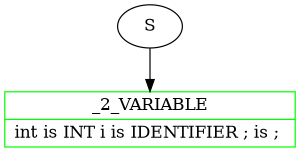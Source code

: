 /*
 cat /home/hevia/working/abidos_little_gramar/processor/test_out//trace_book_little_grammar_variable.cpp.gv | dot -Tpng > /home/hevia/working/abidos_little_gramar/processor/test_out//trace_book_little_grammar_variable.cpp.gv.png
*/
digraph G {
  size ="2, 3!";

  ROOT[label="S"]
  _2_VARIABLE[label="{_2_VARIABLE|int is INT i is IDENTIFIER ; is  ;  \l}", shape="record", color=green]
  ROOT->_2_VARIABLE;
}
